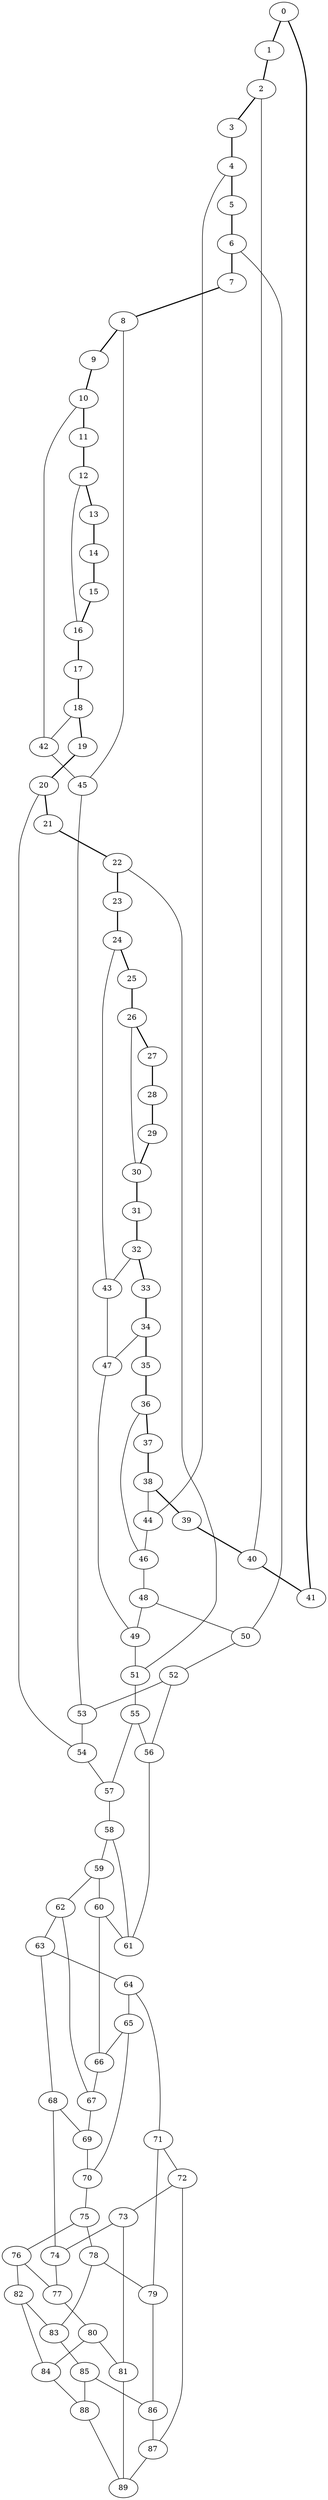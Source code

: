 graph G {
0 [ pos = " 9.49,0.00!" ];
0 -- 1[style=bold];
0 -- 41[style=bold];
1 [ pos = " 9.38,1.41!" ];
1 -- 2[style=bold];
2 [ pos = " 9.07,2.80!" ];
2 -- 3[style=bold];
2 -- 40;
3 [ pos = " 8.55,4.12!" ];
3 -- 4[style=bold];
4 [ pos = " 7.84,5.34!" ];
4 -- 5[style=bold];
4 -- 44;
5 [ pos = " 6.95,6.45!" ];
5 -- 6[style=bold];
6 [ pos = " 5.91,7.42!" ];
6 -- 7[style=bold];
6 -- 50;
7 [ pos = " 4.74,8.22!" ];
7 -- 8[style=bold];
8 [ pos = " 3.47,8.83!" ];
8 -- 9[style=bold];
8 -- 45;
9 [ pos = " 2.11,9.25!" ];
9 -- 10[style=bold];
10 [ pos = " 0.71,9.46!" ];
10 -- 11[style=bold];
10 -- 42;
11 [ pos = " -0.71,9.46!" ];
11 -- 12[style=bold];
12 [ pos = " -2.11,9.25!" ];
12 -- 13[style=bold];
12 -- 16;
13 [ pos = " -3.47,8.83!" ];
13 -- 14[style=bold];
14 [ pos = " -4.74,8.22!" ];
14 -- 15[style=bold];
15 [ pos = " -5.91,7.42!" ];
15 -- 16[style=bold];
16 [ pos = " -6.95,6.45!" ];
16 -- 17[style=bold];
17 [ pos = " -7.84,5.34!" ];
17 -- 18[style=bold];
18 [ pos = " -8.55,4.12!" ];
18 -- 19[style=bold];
18 -- 42;
19 [ pos = " -9.07,2.80!" ];
19 -- 20[style=bold];
20 [ pos = " -9.38,1.41!" ];
20 -- 21[style=bold];
20 -- 54;
21 [ pos = " -9.49,0.00!" ];
21 -- 22[style=bold];
22 [ pos = " -9.38,-1.41!" ];
22 -- 23[style=bold];
22 -- 51;
23 [ pos = " -9.07,-2.80!" ];
23 -- 24[style=bold];
24 [ pos = " -8.55,-4.12!" ];
24 -- 25[style=bold];
24 -- 43;
25 [ pos = " -7.84,-5.34!" ];
25 -- 26[style=bold];
26 [ pos = " -6.95,-6.45!" ];
26 -- 27[style=bold];
26 -- 30;
27 [ pos = " -5.91,-7.42!" ];
27 -- 28[style=bold];
28 [ pos = " -4.74,-8.22!" ];
28 -- 29[style=bold];
29 [ pos = " -3.47,-8.83!" ];
29 -- 30[style=bold];
30 [ pos = " -2.11,-9.25!" ];
30 -- 31[style=bold];
31 [ pos = " -0.71,-9.46!" ];
31 -- 32[style=bold];
32 [ pos = " 0.71,-9.46!" ];
32 -- 33[style=bold];
32 -- 43;
33 [ pos = " 2.11,-9.25!" ];
33 -- 34[style=bold];
34 [ pos = " 3.47,-8.83!" ];
34 -- 35[style=bold];
34 -- 47;
35 [ pos = " 4.74,-8.22!" ];
35 -- 36[style=bold];
36 [ pos = " 5.91,-7.42!" ];
36 -- 37[style=bold];
36 -- 46;
37 [ pos = " 6.95,-6.45!" ];
37 -- 38[style=bold];
38 [ pos = " 7.84,-5.34!" ];
38 -- 39[style=bold];
38 -- 44;
39 [ pos = " 8.55,-4.12!" ];
39 -- 40[style=bold];
40 [ pos = " 9.07,-2.80!" ];
40 -- 41[style=bold];
41 [ pos = " 9.38,-1.41!" ];
42 -- 45;
43 -- 47;
44 -- 46;
45 -- 53;
46 -- 48;
47 -- 49;
48 -- 49;
48 -- 50;
49 -- 51;
50 -- 52;
51 -- 55;
52 -- 53;
52 -- 56;
53 -- 54;
54 -- 57;
55 -- 56;
55 -- 57;
56 -- 61;
57 -- 58;
58 -- 59;
58 -- 61;
59 -- 60;
59 -- 62;
60 -- 61;
60 -- 66;
62 -- 63;
62 -- 67;
63 -- 64;
63 -- 68;
64 -- 65;
64 -- 71;
65 -- 66;
65 -- 70;
66 -- 67;
67 -- 69;
68 -- 69;
68 -- 74;
69 -- 70;
70 -- 75;
71 -- 72;
71 -- 79;
72 -- 73;
72 -- 87;
73 -- 74;
73 -- 81;
74 -- 77;
75 -- 76;
75 -- 78;
76 -- 77;
76 -- 82;
77 -- 80;
78 -- 79;
78 -- 83;
79 -- 86;
80 -- 81;
80 -- 84;
81 -- 89;
82 -- 83;
82 -- 84;
83 -- 85;
84 -- 88;
85 -- 86;
85 -- 88;
86 -- 87;
87 -- 89;
88 -- 89;
}
